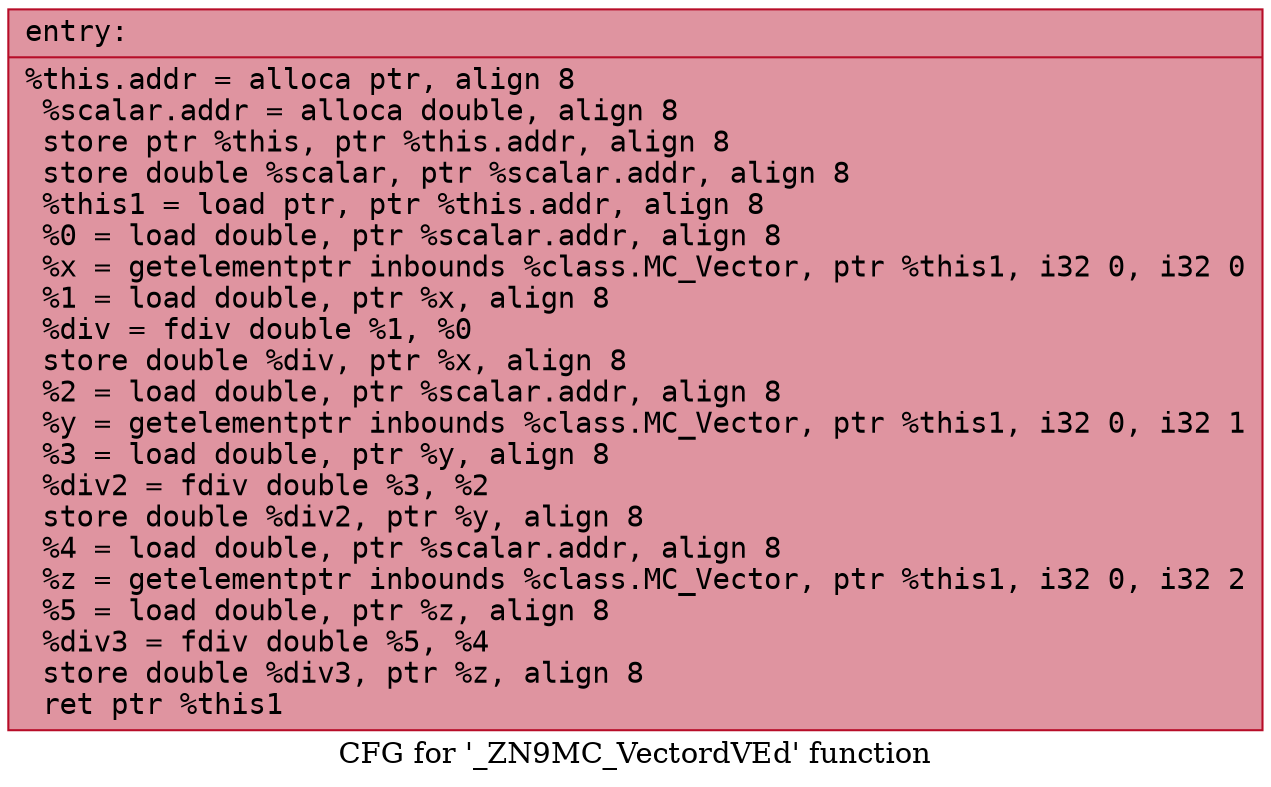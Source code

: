 digraph "CFG for '_ZN9MC_VectordVEd' function" {
	label="CFG for '_ZN9MC_VectordVEd' function";

	Node0x55dfe4b6b080 [shape=record,color="#b70d28ff", style=filled, fillcolor="#b70d2870" fontname="Courier",label="{entry:\l|  %this.addr = alloca ptr, align 8\l  %scalar.addr = alloca double, align 8\l  store ptr %this, ptr %this.addr, align 8\l  store double %scalar, ptr %scalar.addr, align 8\l  %this1 = load ptr, ptr %this.addr, align 8\l  %0 = load double, ptr %scalar.addr, align 8\l  %x = getelementptr inbounds %class.MC_Vector, ptr %this1, i32 0, i32 0\l  %1 = load double, ptr %x, align 8\l  %div = fdiv double %1, %0\l  store double %div, ptr %x, align 8\l  %2 = load double, ptr %scalar.addr, align 8\l  %y = getelementptr inbounds %class.MC_Vector, ptr %this1, i32 0, i32 1\l  %3 = load double, ptr %y, align 8\l  %div2 = fdiv double %3, %2\l  store double %div2, ptr %y, align 8\l  %4 = load double, ptr %scalar.addr, align 8\l  %z = getelementptr inbounds %class.MC_Vector, ptr %this1, i32 0, i32 2\l  %5 = load double, ptr %z, align 8\l  %div3 = fdiv double %5, %4\l  store double %div3, ptr %z, align 8\l  ret ptr %this1\l}"];
}
